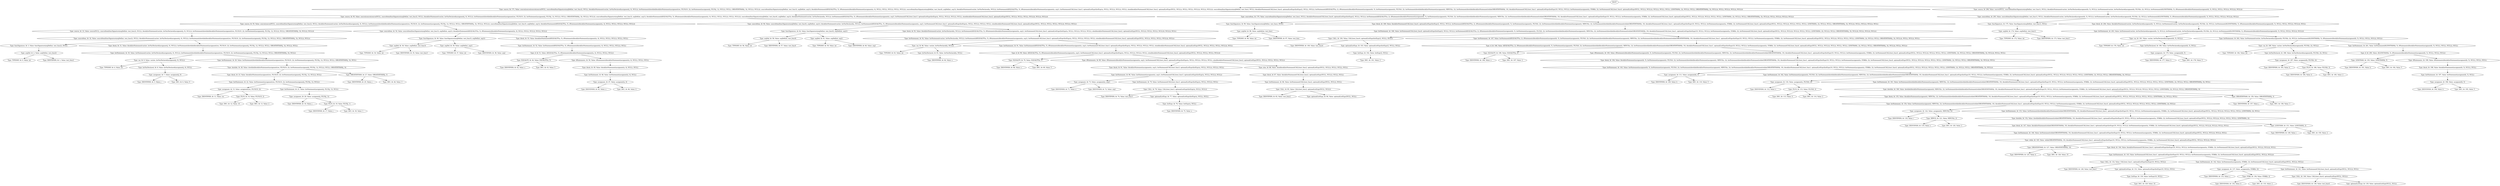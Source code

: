 digraph G {
"ROOT" -> "Type: source, Id: 171, Value: source(source(source(source(NULL, sourceItem(funcSignature(argDef(int, test_func2), NULL), block(listStatement(var(int, listVarDeclared(assigment(j, 0), NULL)), listStatement(dowhile(block(listStatement(assigment(res, PLUS(10, 2)), listStatement(assigment(j, PLUS(j, 1)), NULL)), NULL), GREATERTHAN(j, 3)), NULL)), NULL))), sourceItem(funcSignature(argDef(int, test_func3), argDef(int, arg1)), block(listStatement(if(EQUALITY(a, 5), ifStatements(block(listStatement(assigment(a, 4), NULL), NULL), NULL)), NULL), NULL))), sourceItem(funcSignature(argDef(int, test_func4), argDef(int, arg1)), block(listStatement(var(int, listVarDeclared(a, NULL)), listStatement(if(EQUALITY(a, 5), ifStatements(block(listStatement(assigment(a, arg1), listStatement(CALL(test_func3, optionalListExpr(listExpr(a, NULL), NULL)), NULL)), NULL), else(block(listStatement(CALL(test_func2, optionalListExpr(NULL, NULL)), NULL), NULL), NULL))), NULL)), NULL))), sourceItem(funcSignature(argDef(int, test_func), NULL), block(listStatement(CALL(test_func4, optionalListExpr(listExpr(2, NULL), NULL)), listStatement(if(EQUALITY(a, 2), ifStatements(block(listStatement(assigment(b, 5), listStatement(assigment(x, PLUS(4, 2)), listStatement(dowhile(block(listStatement(assigment(r, MINUS(x, 2)), listStatement(dowhile(block(listStatement(while(GREATERTHAN(k, 10), block(listStatement(CALL(test_func1, optionalListExpr(listExpr(10, NULL), NULL)), listStatement(assigment(a, STAR(b, 2)), listStatement(CALL(test_func4, optionalListExpr(NULL, NULL)), NULL))), NULL)), NULL), NULL), LESSTHAN(i, 2)), NULL)), NULL), GREATERTHAN(j, 3)), NULL))), NULL), NULL)), NULL)), NULL)))";
"Type: source, Id: 171, Value: source(source(source(source(NULL, sourceItem(funcSignature(argDef(int, test_func2), NULL), block(listStatement(var(int, listVarDeclared(assigment(j, 0), NULL)), listStatement(dowhile(block(listStatement(assigment(res, PLUS(10, 2)), listStatement(assigment(j, PLUS(j, 1)), NULL)), NULL), GREATERTHAN(j, 3)), NULL)), NULL))), sourceItem(funcSignature(argDef(int, test_func3), argDef(int, arg1)), block(listStatement(if(EQUALITY(a, 5), ifStatements(block(listStatement(assigment(a, 4), NULL), NULL), NULL)), NULL), NULL))), sourceItem(funcSignature(argDef(int, test_func4), argDef(int, arg1)), block(listStatement(var(int, listVarDeclared(a, NULL)), listStatement(if(EQUALITY(a, 5), ifStatements(block(listStatement(assigment(a, arg1), listStatement(CALL(test_func3, optionalListExpr(listExpr(a, NULL), NULL)), NULL)), NULL), else(block(listStatement(CALL(test_func2, optionalListExpr(NULL, NULL)), NULL), NULL), NULL))), NULL)), NULL))), sourceItem(funcSignature(argDef(int, test_func), NULL), block(listStatement(CALL(test_func4, optionalListExpr(listExpr(2, NULL), NULL)), listStatement(if(EQUALITY(a, 2), ifStatements(block(listStatement(assigment(b, 5), listStatement(assigment(x, PLUS(4, 2)), listStatement(dowhile(block(listStatement(assigment(r, MINUS(x, 2)), listStatement(dowhile(block(listStatement(while(GREATERTHAN(k, 10), block(listStatement(CALL(test_func1, optionalListExpr(listExpr(10, NULL), NULL)), listStatement(assigment(a, STAR(b, 2)), listStatement(CALL(test_func4, optionalListExpr(NULL, NULL)), NULL))), NULL)), NULL), NULL), LESSTHAN(i, 2)), NULL)), NULL), GREATERTHAN(j, 3)), NULL))), NULL), NULL)), NULL)), NULL)))" -> "Type: source, Id: 95, Value: source(source(source(NULL, sourceItem(funcSignature(argDef(int, test_func2), NULL), block(listStatement(var(int, listVarDeclared(assigment(j, 0), NULL)), listStatement(dowhile(block(listStatement(assigment(res, PLUS(10, 2)), listStatement(assigment(j, PLUS(j, 1)), NULL)), NULL), GREATERTHAN(j, 3)), NULL)), NULL))), sourceItem(funcSignature(argDef(int, test_func3), argDef(int, arg1)), block(listStatement(if(EQUALITY(a, 5), ifStatements(block(listStatement(assigment(a, 4), NULL), NULL), NULL)), NULL), NULL))), sourceItem(funcSignature(argDef(int, test_func4), argDef(int, arg1)), block(listStatement(var(int, listVarDeclared(a, NULL)), listStatement(if(EQUALITY(a, 5), ifStatements(block(listStatement(assigment(a, arg1), listStatement(CALL(test_func3, optionalListExpr(listExpr(a, NULL), NULL)), NULL)), NULL), else(block(listStatement(CALL(test_func2, optionalListExpr(NULL, NULL)), NULL), NULL), NULL))), NULL)), NULL)))";
"Type: source, Id: 95, Value: source(source(source(NULL, sourceItem(funcSignature(argDef(int, test_func2), NULL), block(listStatement(var(int, listVarDeclared(assigment(j, 0), NULL)), listStatement(dowhile(block(listStatement(assigment(res, PLUS(10, 2)), listStatement(assigment(j, PLUS(j, 1)), NULL)), NULL), GREATERTHAN(j, 3)), NULL)), NULL))), sourceItem(funcSignature(argDef(int, test_func3), argDef(int, arg1)), block(listStatement(if(EQUALITY(a, 5), ifStatements(block(listStatement(assigment(a, 4), NULL), NULL), NULL)), NULL), NULL))), sourceItem(funcSignature(argDef(int, test_func4), argDef(int, arg1)), block(listStatement(var(int, listVarDeclared(a, NULL)), listStatement(if(EQUALITY(a, 5), ifStatements(block(listStatement(assigment(a, arg1), listStatement(CALL(test_func3, optionalListExpr(listExpr(a, NULL), NULL)), NULL)), NULL), else(block(listStatement(CALL(test_func2, optionalListExpr(NULL, NULL)), NULL), NULL), NULL))), NULL)), NULL)))" -> "Type: source, Id: 55, Value: source(source(NULL, sourceItem(funcSignature(argDef(int, test_func2), NULL), block(listStatement(var(int, listVarDeclared(assigment(j, 0), NULL)), listStatement(dowhile(block(listStatement(assigment(res, PLUS(10, 2)), listStatement(assigment(j, PLUS(j, 1)), NULL)), NULL), GREATERTHAN(j, 3)), NULL)), NULL))), sourceItem(funcSignature(argDef(int, test_func3), argDef(int, arg1)), block(listStatement(if(EQUALITY(a, 5), ifStatements(block(listStatement(assigment(a, 4), NULL), NULL), NULL)), NULL), NULL)))";
"Type: source, Id: 55, Value: source(source(NULL, sourceItem(funcSignature(argDef(int, test_func2), NULL), block(listStatement(var(int, listVarDeclared(assigment(j, 0), NULL)), listStatement(dowhile(block(listStatement(assigment(res, PLUS(10, 2)), listStatement(assigment(j, PLUS(j, 1)), NULL)), NULL), GREATERTHAN(j, 3)), NULL)), NULL))), sourceItem(funcSignature(argDef(int, test_func3), argDef(int, arg1)), block(listStatement(if(EQUALITY(a, 5), ifStatements(block(listStatement(assigment(a, 4), NULL), NULL), NULL)), NULL), NULL)))" -> "Type: source, Id: 33, Value: source(NULL, sourceItem(funcSignature(argDef(int, test_func2), NULL), block(listStatement(var(int, listVarDeclared(assigment(j, 0), NULL)), listStatement(dowhile(block(listStatement(assigment(res, PLUS(10, 2)), listStatement(assigment(j, PLUS(j, 1)), NULL)), NULL), GREATERTHAN(j, 3)), NULL)), NULL)))";
"Type: source, Id: 33, Value: source(NULL, sourceItem(funcSignature(argDef(int, test_func2), NULL), block(listStatement(var(int, listVarDeclared(assigment(j, 0), NULL)), listStatement(dowhile(block(listStatement(assigment(res, PLUS(10, 2)), listStatement(assigment(j, PLUS(j, 1)), NULL)), NULL), GREATERTHAN(j, 3)), NULL)), NULL)))" -> "Type: sourceItem, Id: 32, Value: sourceItem(funcSignature(argDef(int, test_func2), NULL), block(listStatement(var(int, listVarDeclared(assigment(j, 0), NULL)), listStatement(dowhile(block(listStatement(assigment(res, PLUS(10, 2)), listStatement(assigment(j, PLUS(j, 1)), NULL)), NULL), GREATERTHAN(j, 3)), NULL)), NULL))";
"Type: sourceItem, Id: 32, Value: sourceItem(funcSignature(argDef(int, test_func2), NULL), block(listStatement(var(int, listVarDeclared(assigment(j, 0), NULL)), listStatement(dowhile(block(listStatement(assigment(res, PLUS(10, 2)), listStatement(assigment(j, PLUS(j, 1)), NULL)), NULL), GREATERTHAN(j, 3)), NULL)), NULL))" -> "Type: funcSignature, Id: 3, Value: funcSignature(argDef(int, test_func2), NULL)";
"Type: funcSignature, Id: 3, Value: funcSignature(argDef(int, test_func2), NULL)" -> "Type: argDef, Id: 2, Value: argDef(int, test_func2)";
"Type: argDef, Id: 2, Value: argDef(int, test_func2)" -> "Type: TYPEDEF, Id: 0, Value: int";
"Type: argDef, Id: 2, Value: argDef(int, test_func2)" -> "Type: IDENTIFIER, Id: 1, Value: test_func2";
"Type: sourceItem, Id: 32, Value: sourceItem(funcSignature(argDef(int, test_func2), NULL), block(listStatement(var(int, listVarDeclared(assigment(j, 0), NULL)), listStatement(dowhile(block(listStatement(assigment(res, PLUS(10, 2)), listStatement(assigment(j, PLUS(j, 1)), NULL)), NULL), GREATERTHAN(j, 3)), NULL)), NULL))" -> "Type: block, Id: 31, Value: block(listStatement(var(int, listVarDeclared(assigment(j, 0), NULL)), listStatement(dowhile(block(listStatement(assigment(res, PLUS(10, 2)), listStatement(assigment(j, PLUS(j, 1)), NULL)), NULL), GREATERTHAN(j, 3)), NULL)), NULL)";
"Type: block, Id: 31, Value: block(listStatement(var(int, listVarDeclared(assigment(j, 0), NULL)), listStatement(dowhile(block(listStatement(assigment(res, PLUS(10, 2)), listStatement(assigment(j, PLUS(j, 1)), NULL)), NULL), GREATERTHAN(j, 3)), NULL)), NULL)" -> "Type: listStatement, Id: 30, Value: listStatement(var(int, listVarDeclared(assigment(j, 0), NULL)), listStatement(dowhile(block(listStatement(assigment(res, PLUS(10, 2)), listStatement(assigment(j, PLUS(j, 1)), NULL)), NULL), GREATERTHAN(j, 3)), NULL))";
"Type: listStatement, Id: 30, Value: listStatement(var(int, listVarDeclared(assigment(j, 0), NULL)), listStatement(dowhile(block(listStatement(assigment(res, PLUS(10, 2)), listStatement(assigment(j, PLUS(j, 1)), NULL)), NULL), GREATERTHAN(j, 3)), NULL))" -> "Type: var, Id: 9, Value: var(int, listVarDeclared(assigment(j, 0), NULL))";
"Type: var, Id: 9, Value: var(int, listVarDeclared(assigment(j, 0), NULL))" -> "Type: TYPEDEF, Id: 4, Value: int";
"Type: var, Id: 9, Value: var(int, listVarDeclared(assigment(j, 0), NULL))" -> "Type: listVarDeclared, Id: 8, Value: listVarDeclared(assigment(j, 0), NULL)";
"Type: listVarDeclared, Id: 8, Value: listVarDeclared(assigment(j, 0), NULL)" -> "Type: assigment, Id: 7, Value: assigment(j, 0)";
"Type: assigment, Id: 7, Value: assigment(j, 0)" -> "Type: IDENTIFIER, Id: 5, Value: j";
"Type: assigment, Id: 7, Value: assigment(j, 0)" -> "Type: DEC, Id: 6, Value: 0";
"Type: listStatement, Id: 30, Value: listStatement(var(int, listVarDeclared(assigment(j, 0), NULL)), listStatement(dowhile(block(listStatement(assigment(res, PLUS(10, 2)), listStatement(assigment(j, PLUS(j, 1)), NULL)), NULL), GREATERTHAN(j, 3)), NULL))" -> "Type: listStatement, Id: 29, Value: listStatement(dowhile(block(listStatement(assigment(res, PLUS(10, 2)), listStatement(assigment(j, PLUS(j, 1)), NULL)), NULL), GREATERTHAN(j, 3)), NULL)";
"Type: listStatement, Id: 29, Value: listStatement(dowhile(block(listStatement(assigment(res, PLUS(10, 2)), listStatement(assigment(j, PLUS(j, 1)), NULL)), NULL), GREATERTHAN(j, 3)), NULL)" -> "Type: dowhile, Id: 28, Value: dowhile(block(listStatement(assigment(res, PLUS(10, 2)), listStatement(assigment(j, PLUS(j, 1)), NULL)), NULL), GREATERTHAN(j, 3))";
"Type: dowhile, Id: 28, Value: dowhile(block(listStatement(assigment(res, PLUS(10, 2)), listStatement(assigment(j, PLUS(j, 1)), NULL)), NULL), GREATERTHAN(j, 3))" -> "Type: block, Id: 23, Value: block(listStatement(assigment(res, PLUS(10, 2)), listStatement(assigment(j, PLUS(j, 1)), NULL)), NULL)";
"Type: block, Id: 23, Value: block(listStatement(assigment(res, PLUS(10, 2)), listStatement(assigment(j, PLUS(j, 1)), NULL)), NULL)" -> "Type: listStatement, Id: 22, Value: listStatement(assigment(res, PLUS(10, 2)), listStatement(assigment(j, PLUS(j, 1)), NULL))";
"Type: listStatement, Id: 22, Value: listStatement(assigment(res, PLUS(10, 2)), listStatement(assigment(j, PLUS(j, 1)), NULL))" -> "Type: assigment, Id: 15, Value: assigment(res, PLUS(10, 2))";
"Type: assigment, Id: 15, Value: assigment(res, PLUS(10, 2))" -> "Type: IDENTIFIER, Id: 11, Value: res";
"Type: assigment, Id: 15, Value: assigment(res, PLUS(10, 2))" -> "Type: PLUS, Id: 14, Value: PLUS(10, 2)";
"Type: PLUS, Id: 14, Value: PLUS(10, 2)" -> "Type: DEC, Id: 12, Value: 10";
"Type: PLUS, Id: 14, Value: PLUS(10, 2)" -> "Type: DEC, Id: 13, Value: 2";
"Type: listStatement, Id: 22, Value: listStatement(assigment(res, PLUS(10, 2)), listStatement(assigment(j, PLUS(j, 1)), NULL))" -> "Type: listStatement, Id: 21, Value: listStatement(assigment(j, PLUS(j, 1)), NULL)";
"Type: listStatement, Id: 21, Value: listStatement(assigment(j, PLUS(j, 1)), NULL)" -> "Type: assigment, Id: 20, Value: assigment(j, PLUS(j, 1))";
"Type: assigment, Id: 20, Value: assigment(j, PLUS(j, 1))" -> "Type: IDENTIFIER, Id: 16, Value: j";
"Type: assigment, Id: 20, Value: assigment(j, PLUS(j, 1))" -> "Type: PLUS, Id: 19, Value: PLUS(j, 1)";
"Type: PLUS, Id: 19, Value: PLUS(j, 1)" -> "Type: IDENTIFIER, Id: 17, Value: j";
"Type: PLUS, Id: 19, Value: PLUS(j, 1)" -> "Type: DEC, Id: 18, Value: 1";
"Type: dowhile, Id: 28, Value: dowhile(block(listStatement(assigment(res, PLUS(10, 2)), listStatement(assigment(j, PLUS(j, 1)), NULL)), NULL), GREATERTHAN(j, 3))" -> "Type: GREATERTHAN, Id: 27, Value: GREATERTHAN(j, 3)";
"Type: GREATERTHAN, Id: 27, Value: GREATERTHAN(j, 3)" -> "Type: IDENTIFIER, Id: 25, Value: j";
"Type: GREATERTHAN, Id: 27, Value: GREATERTHAN(j, 3)" -> "Type: DEC, Id: 26, Value: 3";
"Type: source, Id: 55, Value: source(source(NULL, sourceItem(funcSignature(argDef(int, test_func2), NULL), block(listStatement(var(int, listVarDeclared(assigment(j, 0), NULL)), listStatement(dowhile(block(listStatement(assigment(res, PLUS(10, 2)), listStatement(assigment(j, PLUS(j, 1)), NULL)), NULL), GREATERTHAN(j, 3)), NULL)), NULL))), sourceItem(funcSignature(argDef(int, test_func3), argDef(int, arg1)), block(listStatement(if(EQUALITY(a, 5), ifStatements(block(listStatement(assigment(a, 4), NULL), NULL), NULL)), NULL), NULL)))" -> "Type: sourceItem, Id: 54, Value: sourceItem(funcSignature(argDef(int, test_func3), argDef(int, arg1)), block(listStatement(if(EQUALITY(a, 5), ifStatements(block(listStatement(assigment(a, 4), NULL), NULL), NULL)), NULL), NULL))";
"Type: sourceItem, Id: 54, Value: sourceItem(funcSignature(argDef(int, test_func3), argDef(int, arg1)), block(listStatement(if(EQUALITY(a, 5), ifStatements(block(listStatement(assigment(a, 4), NULL), NULL), NULL)), NULL), NULL))" -> "Type: funcSignature, Id: 40, Value: funcSignature(argDef(int, test_func3), argDef(int, arg1))";
"Type: funcSignature, Id: 40, Value: funcSignature(argDef(int, test_func3), argDef(int, arg1))" -> "Type: argDef, Id: 36, Value: argDef(int, test_func3)";
"Type: argDef, Id: 36, Value: argDef(int, test_func3)" -> "Type: TYPEDEF, Id: 34, Value: int";
"Type: argDef, Id: 36, Value: argDef(int, test_func3)" -> "Type: IDENTIFIER, Id: 35, Value: test_func3";
"Type: funcSignature, Id: 40, Value: funcSignature(argDef(int, test_func3), argDef(int, arg1))" -> "Type: argDef, Id: 39, Value: argDef(int, arg1)";
"Type: argDef, Id: 39, Value: argDef(int, arg1)" -> "Type: TYPEDEF, Id: 37, Value: int";
"Type: argDef, Id: 39, Value: argDef(int, arg1)" -> "Type: IDENTIFIER, Id: 38, Value: arg1";
"Type: sourceItem, Id: 54, Value: sourceItem(funcSignature(argDef(int, test_func3), argDef(int, arg1)), block(listStatement(if(EQUALITY(a, 5), ifStatements(block(listStatement(assigment(a, 4), NULL), NULL), NULL)), NULL), NULL))" -> "Type: block, Id: 53, Value: block(listStatement(if(EQUALITY(a, 5), ifStatements(block(listStatement(assigment(a, 4), NULL), NULL), NULL)), NULL), NULL)";
"Type: block, Id: 53, Value: block(listStatement(if(EQUALITY(a, 5), ifStatements(block(listStatement(assigment(a, 4), NULL), NULL), NULL)), NULL), NULL)" -> "Type: listStatement, Id: 52, Value: listStatement(if(EQUALITY(a, 5), ifStatements(block(listStatement(assigment(a, 4), NULL), NULL), NULL)), NULL)";
"Type: listStatement, Id: 52, Value: listStatement(if(EQUALITY(a, 5), ifStatements(block(listStatement(assigment(a, 4), NULL), NULL), NULL)), NULL)" -> "Type: if, Id: 51, Value: if(EQUALITY(a, 5), ifStatements(block(listStatement(assigment(a, 4), NULL), NULL), NULL))";
"Type: if, Id: 51, Value: if(EQUALITY(a, 5), ifStatements(block(listStatement(assigment(a, 4), NULL), NULL), NULL))" -> "Type: EQUALITY, Id: 44, Value: EQUALITY(a, 5)";
"Type: EQUALITY, Id: 44, Value: EQUALITY(a, 5)" -> "Type: IDENTIFIER, Id: 42, Value: a";
"Type: EQUALITY, Id: 44, Value: EQUALITY(a, 5)" -> "Type: DEC, Id: 43, Value: 5";
"Type: if, Id: 51, Value: if(EQUALITY(a, 5), ifStatements(block(listStatement(assigment(a, 4), NULL), NULL), NULL))" -> "Type: ifStatements, Id: 50, Value: ifStatements(block(listStatement(assigment(a, 4), NULL), NULL), NULL)";
"Type: ifStatements, Id: 50, Value: ifStatements(block(listStatement(assigment(a, 4), NULL), NULL), NULL)" -> "Type: block, Id: 49, Value: block(listStatement(assigment(a, 4), NULL), NULL)";
"Type: block, Id: 49, Value: block(listStatement(assigment(a, 4), NULL), NULL)" -> "Type: listStatement, Id: 48, Value: listStatement(assigment(a, 4), NULL)";
"Type: listStatement, Id: 48, Value: listStatement(assigment(a, 4), NULL)" -> "Type: assigment, Id: 47, Value: assigment(a, 4)";
"Type: assigment, Id: 47, Value: assigment(a, 4)" -> "Type: IDENTIFIER, Id: 45, Value: a";
"Type: assigment, Id: 47, Value: assigment(a, 4)" -> "Type: DEC, Id: 46, Value: 4";
"Type: source, Id: 95, Value: source(source(source(NULL, sourceItem(funcSignature(argDef(int, test_func2), NULL), block(listStatement(var(int, listVarDeclared(assigment(j, 0), NULL)), listStatement(dowhile(block(listStatement(assigment(res, PLUS(10, 2)), listStatement(assigment(j, PLUS(j, 1)), NULL)), NULL), GREATERTHAN(j, 3)), NULL)), NULL))), sourceItem(funcSignature(argDef(int, test_func3), argDef(int, arg1)), block(listStatement(if(EQUALITY(a, 5), ifStatements(block(listStatement(assigment(a, 4), NULL), NULL), NULL)), NULL), NULL))), sourceItem(funcSignature(argDef(int, test_func4), argDef(int, arg1)), block(listStatement(var(int, listVarDeclared(a, NULL)), listStatement(if(EQUALITY(a, 5), ifStatements(block(listStatement(assigment(a, arg1), listStatement(CALL(test_func3, optionalListExpr(listExpr(a, NULL), NULL)), NULL)), NULL), else(block(listStatement(CALL(test_func2, optionalListExpr(NULL, NULL)), NULL), NULL), NULL))), NULL)), NULL)))" -> "Type: sourceItem, Id: 94, Value: sourceItem(funcSignature(argDef(int, test_func4), argDef(int, arg1)), block(listStatement(var(int, listVarDeclared(a, NULL)), listStatement(if(EQUALITY(a, 5), ifStatements(block(listStatement(assigment(a, arg1), listStatement(CALL(test_func3, optionalListExpr(listExpr(a, NULL), NULL)), NULL)), NULL), else(block(listStatement(CALL(test_func2, optionalListExpr(NULL, NULL)), NULL), NULL), NULL))), NULL)), NULL))";
"Type: sourceItem, Id: 94, Value: sourceItem(funcSignature(argDef(int, test_func4), argDef(int, arg1)), block(listStatement(var(int, listVarDeclared(a, NULL)), listStatement(if(EQUALITY(a, 5), ifStatements(block(listStatement(assigment(a, arg1), listStatement(CALL(test_func3, optionalListExpr(listExpr(a, NULL), NULL)), NULL)), NULL), else(block(listStatement(CALL(test_func2, optionalListExpr(NULL, NULL)), NULL), NULL), NULL))), NULL)), NULL))" -> "Type: funcSignature, Id: 62, Value: funcSignature(argDef(int, test_func4), argDef(int, arg1))";
"Type: funcSignature, Id: 62, Value: funcSignature(argDef(int, test_func4), argDef(int, arg1))" -> "Type: argDef, Id: 58, Value: argDef(int, test_func4)";
"Type: argDef, Id: 58, Value: argDef(int, test_func4)" -> "Type: TYPEDEF, Id: 56, Value: int";
"Type: argDef, Id: 58, Value: argDef(int, test_func4)" -> "Type: IDENTIFIER, Id: 57, Value: test_func4";
"Type: funcSignature, Id: 62, Value: funcSignature(argDef(int, test_func4), argDef(int, arg1))" -> "Type: argDef, Id: 61, Value: argDef(int, arg1)";
"Type: argDef, Id: 61, Value: argDef(int, arg1)" -> "Type: TYPEDEF, Id: 59, Value: int";
"Type: argDef, Id: 61, Value: argDef(int, arg1)" -> "Type: IDENTIFIER, Id: 60, Value: arg1";
"Type: sourceItem, Id: 94, Value: sourceItem(funcSignature(argDef(int, test_func4), argDef(int, arg1)), block(listStatement(var(int, listVarDeclared(a, NULL)), listStatement(if(EQUALITY(a, 5), ifStatements(block(listStatement(assigment(a, arg1), listStatement(CALL(test_func3, optionalListExpr(listExpr(a, NULL), NULL)), NULL)), NULL), else(block(listStatement(CALL(test_func2, optionalListExpr(NULL, NULL)), NULL), NULL), NULL))), NULL)), NULL))" -> "Type: block, Id: 93, Value: block(listStatement(var(int, listVarDeclared(a, NULL)), listStatement(if(EQUALITY(a, 5), ifStatements(block(listStatement(assigment(a, arg1), listStatement(CALL(test_func3, optionalListExpr(listExpr(a, NULL), NULL)), NULL)), NULL), else(block(listStatement(CALL(test_func2, optionalListExpr(NULL, NULL)), NULL), NULL), NULL))), NULL)), NULL)";
"Type: block, Id: 93, Value: block(listStatement(var(int, listVarDeclared(a, NULL)), listStatement(if(EQUALITY(a, 5), ifStatements(block(listStatement(assigment(a, arg1), listStatement(CALL(test_func3, optionalListExpr(listExpr(a, NULL), NULL)), NULL)), NULL), else(block(listStatement(CALL(test_func2, optionalListExpr(NULL, NULL)), NULL), NULL), NULL))), NULL)), NULL)" -> "Type: listStatement, Id: 92, Value: listStatement(var(int, listVarDeclared(a, NULL)), listStatement(if(EQUALITY(a, 5), ifStatements(block(listStatement(assigment(a, arg1), listStatement(CALL(test_func3, optionalListExpr(listExpr(a, NULL), NULL)), NULL)), NULL), else(block(listStatement(CALL(test_func2, optionalListExpr(NULL, NULL)), NULL), NULL), NULL))), NULL))";
"Type: listStatement, Id: 92, Value: listStatement(var(int, listVarDeclared(a, NULL)), listStatement(if(EQUALITY(a, 5), ifStatements(block(listStatement(assigment(a, arg1), listStatement(CALL(test_func3, optionalListExpr(listExpr(a, NULL), NULL)), NULL)), NULL), else(block(listStatement(CALL(test_func2, optionalListExpr(NULL, NULL)), NULL), NULL), NULL))), NULL))" -> "Type: var, Id: 66, Value: var(int, listVarDeclared(a, NULL))";
"Type: var, Id: 66, Value: var(int, listVarDeclared(a, NULL))" -> "Type: TYPEDEF, Id: 63, Value: int";
"Type: var, Id: 66, Value: var(int, listVarDeclared(a, NULL))" -> "Type: listVarDeclared, Id: 65, Value: listVarDeclared(a, NULL)";
"Type: listVarDeclared, Id: 65, Value: listVarDeclared(a, NULL)" -> "Type: IDENTIFIER, Id: 64, Value: a";
"Type: listStatement, Id: 92, Value: listStatement(var(int, listVarDeclared(a, NULL)), listStatement(if(EQUALITY(a, 5), ifStatements(block(listStatement(assigment(a, arg1), listStatement(CALL(test_func3, optionalListExpr(listExpr(a, NULL), NULL)), NULL)), NULL), else(block(listStatement(CALL(test_func2, optionalListExpr(NULL, NULL)), NULL), NULL), NULL))), NULL))" -> "Type: listStatement, Id: 91, Value: listStatement(if(EQUALITY(a, 5), ifStatements(block(listStatement(assigment(a, arg1), listStatement(CALL(test_func3, optionalListExpr(listExpr(a, NULL), NULL)), NULL)), NULL), else(block(listStatement(CALL(test_func2, optionalListExpr(NULL, NULL)), NULL), NULL), NULL))), NULL)";
"Type: listStatement, Id: 91, Value: listStatement(if(EQUALITY(a, 5), ifStatements(block(listStatement(assigment(a, arg1), listStatement(CALL(test_func3, optionalListExpr(listExpr(a, NULL), NULL)), NULL)), NULL), else(block(listStatement(CALL(test_func2, optionalListExpr(NULL, NULL)), NULL), NULL), NULL))), NULL)" -> "Type: if, Id: 90, Value: if(EQUALITY(a, 5), ifStatements(block(listStatement(assigment(a, arg1), listStatement(CALL(test_func3, optionalListExpr(listExpr(a, NULL), NULL)), NULL)), NULL), else(block(listStatement(CALL(test_func2, optionalListExpr(NULL, NULL)), NULL), NULL), NULL)))";
"Type: if, Id: 90, Value: if(EQUALITY(a, 5), ifStatements(block(listStatement(assigment(a, arg1), listStatement(CALL(test_func3, optionalListExpr(listExpr(a, NULL), NULL)), NULL)), NULL), else(block(listStatement(CALL(test_func2, optionalListExpr(NULL, NULL)), NULL), NULL), NULL)))" -> "Type: EQUALITY, Id: 70, Value: EQUALITY(a, 5)";
"Type: EQUALITY, Id: 70, Value: EQUALITY(a, 5)" -> "Type: IDENTIFIER, Id: 68, Value: a";
"Type: EQUALITY, Id: 70, Value: EQUALITY(a, 5)" -> "Type: DEC, Id: 69, Value: 5";
"Type: if, Id: 90, Value: if(EQUALITY(a, 5), ifStatements(block(listStatement(assigment(a, arg1), listStatement(CALL(test_func3, optionalListExpr(listExpr(a, NULL), NULL)), NULL)), NULL), else(block(listStatement(CALL(test_func2, optionalListExpr(NULL, NULL)), NULL), NULL), NULL)))" -> "Type: ifStatements, Id: 89, Value: ifStatements(block(listStatement(assigment(a, arg1), listStatement(CALL(test_func3, optionalListExpr(listExpr(a, NULL), NULL)), NULL)), NULL), else(block(listStatement(CALL(test_func2, optionalListExpr(NULL, NULL)), NULL), NULL), NULL))";
"Type: ifStatements, Id: 89, Value: ifStatements(block(listStatement(assigment(a, arg1), listStatement(CALL(test_func3, optionalListExpr(listExpr(a, NULL), NULL)), NULL)), NULL), else(block(listStatement(CALL(test_func2, optionalListExpr(NULL, NULL)), NULL), NULL), NULL))" -> "Type: block, Id: 81, Value: block(listStatement(assigment(a, arg1), listStatement(CALL(test_func3, optionalListExpr(listExpr(a, NULL), NULL)), NULL)), NULL)";
"Type: block, Id: 81, Value: block(listStatement(assigment(a, arg1), listStatement(CALL(test_func3, optionalListExpr(listExpr(a, NULL), NULL)), NULL)), NULL)" -> "Type: listStatement, Id: 80, Value: listStatement(assigment(a, arg1), listStatement(CALL(test_func3, optionalListExpr(listExpr(a, NULL), NULL)), NULL))";
"Type: listStatement, Id: 80, Value: listStatement(assigment(a, arg1), listStatement(CALL(test_func3, optionalListExpr(listExpr(a, NULL), NULL)), NULL))" -> "Type: assigment, Id: 73, Value: assigment(a, arg1)";
"Type: assigment, Id: 73, Value: assigment(a, arg1)" -> "Type: IDENTIFIER, Id: 71, Value: a";
"Type: assigment, Id: 73, Value: assigment(a, arg1)" -> "Type: IDENTIFIER, Id: 72, Value: arg1";
"Type: listStatement, Id: 80, Value: listStatement(assigment(a, arg1), listStatement(CALL(test_func3, optionalListExpr(listExpr(a, NULL), NULL)), NULL))" -> "Type: listStatement, Id: 79, Value: listStatement(CALL(test_func3, optionalListExpr(listExpr(a, NULL), NULL)), NULL)";
"Type: listStatement, Id: 79, Value: listStatement(CALL(test_func3, optionalListExpr(listExpr(a, NULL), NULL)), NULL)" -> "Type: CALL, Id: 78, Value: CALL(test_func3, optionalListExpr(listExpr(a, NULL), NULL))";
"Type: CALL, Id: 78, Value: CALL(test_func3, optionalListExpr(listExpr(a, NULL), NULL))" -> "Type: IDENTIFIER, Id: 74, Value: test_func3";
"Type: CALL, Id: 78, Value: CALL(test_func3, optionalListExpr(listExpr(a, NULL), NULL))" -> "Type: optionalListExpr, Id: 77, Value: optionalListExpr(listExpr(a, NULL), NULL)";
"Type: optionalListExpr, Id: 77, Value: optionalListExpr(listExpr(a, NULL), NULL)" -> "Type: listExpr, Id: 76, Value: listExpr(a, NULL)";
"Type: listExpr, Id: 76, Value: listExpr(a, NULL)" -> "Type: IDENTIFIER, Id: 75, Value: a";
"Type: ifStatements, Id: 89, Value: ifStatements(block(listStatement(assigment(a, arg1), listStatement(CALL(test_func3, optionalListExpr(listExpr(a, NULL), NULL)), NULL)), NULL), else(block(listStatement(CALL(test_func2, optionalListExpr(NULL, NULL)), NULL), NULL), NULL))" -> "Type: else, Id: 88, Value: else(block(listStatement(CALL(test_func2, optionalListExpr(NULL, NULL)), NULL), NULL), NULL)";
"Type: else, Id: 88, Value: else(block(listStatement(CALL(test_func2, optionalListExpr(NULL, NULL)), NULL), NULL), NULL)" -> "Type: block, Id: 87, Value: block(listStatement(CALL(test_func2, optionalListExpr(NULL, NULL)), NULL), NULL)";
"Type: block, Id: 87, Value: block(listStatement(CALL(test_func2, optionalListExpr(NULL, NULL)), NULL), NULL)" -> "Type: listStatement, Id: 86, Value: listStatement(CALL(test_func2, optionalListExpr(NULL, NULL)), NULL)";
"Type: listStatement, Id: 86, Value: listStatement(CALL(test_func2, optionalListExpr(NULL, NULL)), NULL)" -> "Type: CALL, Id: 85, Value: CALL(test_func2, optionalListExpr(NULL, NULL))";
"Type: CALL, Id: 85, Value: CALL(test_func2, optionalListExpr(NULL, NULL))" -> "Type: IDENTIFIER, Id: 83, Value: test_func2";
"Type: CALL, Id: 85, Value: CALL(test_func2, optionalListExpr(NULL, NULL))" -> "Type: optionalListExpr, Id: 84, Value: optionalListExpr(NULL, NULL)";
"Type: source, Id: 171, Value: source(source(source(source(NULL, sourceItem(funcSignature(argDef(int, test_func2), NULL), block(listStatement(var(int, listVarDeclared(assigment(j, 0), NULL)), listStatement(dowhile(block(listStatement(assigment(res, PLUS(10, 2)), listStatement(assigment(j, PLUS(j, 1)), NULL)), NULL), GREATERTHAN(j, 3)), NULL)), NULL))), sourceItem(funcSignature(argDef(int, test_func3), argDef(int, arg1)), block(listStatement(if(EQUALITY(a, 5), ifStatements(block(listStatement(assigment(a, 4), NULL), NULL), NULL)), NULL), NULL))), sourceItem(funcSignature(argDef(int, test_func4), argDef(int, arg1)), block(listStatement(var(int, listVarDeclared(a, NULL)), listStatement(if(EQUALITY(a, 5), ifStatements(block(listStatement(assigment(a, arg1), listStatement(CALL(test_func3, optionalListExpr(listExpr(a, NULL), NULL)), NULL)), NULL), else(block(listStatement(CALL(test_func2, optionalListExpr(NULL, NULL)), NULL), NULL), NULL))), NULL)), NULL))), sourceItem(funcSignature(argDef(int, test_func), NULL), block(listStatement(CALL(test_func4, optionalListExpr(listExpr(2, NULL), NULL)), listStatement(if(EQUALITY(a, 2), ifStatements(block(listStatement(assigment(b, 5), listStatement(assigment(x, PLUS(4, 2)), listStatement(dowhile(block(listStatement(assigment(r, MINUS(x, 2)), listStatement(dowhile(block(listStatement(while(GREATERTHAN(k, 10), block(listStatement(CALL(test_func1, optionalListExpr(listExpr(10, NULL), NULL)), listStatement(assigment(a, STAR(b, 2)), listStatement(CALL(test_func4, optionalListExpr(NULL, NULL)), NULL))), NULL)), NULL), NULL), LESSTHAN(i, 2)), NULL)), NULL), GREATERTHAN(j, 3)), NULL))), NULL), NULL)), NULL)), NULL)))" -> "Type: sourceItem, Id: 170, Value: sourceItem(funcSignature(argDef(int, test_func), NULL), block(listStatement(CALL(test_func4, optionalListExpr(listExpr(2, NULL), NULL)), listStatement(if(EQUALITY(a, 2), ifStatements(block(listStatement(assigment(b, 5), listStatement(assigment(x, PLUS(4, 2)), listStatement(dowhile(block(listStatement(assigment(r, MINUS(x, 2)), listStatement(dowhile(block(listStatement(while(GREATERTHAN(k, 10), block(listStatement(CALL(test_func1, optionalListExpr(listExpr(10, NULL), NULL)), listStatement(assigment(a, STAR(b, 2)), listStatement(CALL(test_func4, optionalListExpr(NULL, NULL)), NULL))), NULL)), NULL), NULL), LESSTHAN(i, 2)), NULL)), NULL), GREATERTHAN(j, 3)), NULL))), NULL), NULL)), NULL)), NULL))";
"Type: sourceItem, Id: 170, Value: sourceItem(funcSignature(argDef(int, test_func), NULL), block(listStatement(CALL(test_func4, optionalListExpr(listExpr(2, NULL), NULL)), listStatement(if(EQUALITY(a, 2), ifStatements(block(listStatement(assigment(b, 5), listStatement(assigment(x, PLUS(4, 2)), listStatement(dowhile(block(listStatement(assigment(r, MINUS(x, 2)), listStatement(dowhile(block(listStatement(while(GREATERTHAN(k, 10), block(listStatement(CALL(test_func1, optionalListExpr(listExpr(10, NULL), NULL)), listStatement(assigment(a, STAR(b, 2)), listStatement(CALL(test_func4, optionalListExpr(NULL, NULL)), NULL))), NULL)), NULL), NULL), LESSTHAN(i, 2)), NULL)), NULL), GREATERTHAN(j, 3)), NULL))), NULL), NULL)), NULL)), NULL))" -> "Type: funcSignature, Id: 99, Value: funcSignature(argDef(int, test_func), NULL)";
"Type: funcSignature, Id: 99, Value: funcSignature(argDef(int, test_func), NULL)" -> "Type: argDef, Id: 98, Value: argDef(int, test_func)";
"Type: argDef, Id: 98, Value: argDef(int, test_func)" -> "Type: TYPEDEF, Id: 96, Value: int";
"Type: argDef, Id: 98, Value: argDef(int, test_func)" -> "Type: IDENTIFIER, Id: 97, Value: test_func";
"Type: sourceItem, Id: 170, Value: sourceItem(funcSignature(argDef(int, test_func), NULL), block(listStatement(CALL(test_func4, optionalListExpr(listExpr(2, NULL), NULL)), listStatement(if(EQUALITY(a, 2), ifStatements(block(listStatement(assigment(b, 5), listStatement(assigment(x, PLUS(4, 2)), listStatement(dowhile(block(listStatement(assigment(r, MINUS(x, 2)), listStatement(dowhile(block(listStatement(while(GREATERTHAN(k, 10), block(listStatement(CALL(test_func1, optionalListExpr(listExpr(10, NULL), NULL)), listStatement(assigment(a, STAR(b, 2)), listStatement(CALL(test_func4, optionalListExpr(NULL, NULL)), NULL))), NULL)), NULL), NULL), LESSTHAN(i, 2)), NULL)), NULL), GREATERTHAN(j, 3)), NULL))), NULL), NULL)), NULL)), NULL))" -> "Type: block, Id: 169, Value: block(listStatement(CALL(test_func4, optionalListExpr(listExpr(2, NULL), NULL)), listStatement(if(EQUALITY(a, 2), ifStatements(block(listStatement(assigment(b, 5), listStatement(assigment(x, PLUS(4, 2)), listStatement(dowhile(block(listStatement(assigment(r, MINUS(x, 2)), listStatement(dowhile(block(listStatement(while(GREATERTHAN(k, 10), block(listStatement(CALL(test_func1, optionalListExpr(listExpr(10, NULL), NULL)), listStatement(assigment(a, STAR(b, 2)), listStatement(CALL(test_func4, optionalListExpr(NULL, NULL)), NULL))), NULL)), NULL), NULL), LESSTHAN(i, 2)), NULL)), NULL), GREATERTHAN(j, 3)), NULL))), NULL), NULL)), NULL)), NULL)";
"Type: block, Id: 169, Value: block(listStatement(CALL(test_func4, optionalListExpr(listExpr(2, NULL), NULL)), listStatement(if(EQUALITY(a, 2), ifStatements(block(listStatement(assigment(b, 5), listStatement(assigment(x, PLUS(4, 2)), listStatement(dowhile(block(listStatement(assigment(r, MINUS(x, 2)), listStatement(dowhile(block(listStatement(while(GREATERTHAN(k, 10), block(listStatement(CALL(test_func1, optionalListExpr(listExpr(10, NULL), NULL)), listStatement(assigment(a, STAR(b, 2)), listStatement(CALL(test_func4, optionalListExpr(NULL, NULL)), NULL))), NULL)), NULL), NULL), LESSTHAN(i, 2)), NULL)), NULL), GREATERTHAN(j, 3)), NULL))), NULL), NULL)), NULL)), NULL)" -> "Type: listStatement, Id: 168, Value: listStatement(CALL(test_func4, optionalListExpr(listExpr(2, NULL), NULL)), listStatement(if(EQUALITY(a, 2), ifStatements(block(listStatement(assigment(b, 5), listStatement(assigment(x, PLUS(4, 2)), listStatement(dowhile(block(listStatement(assigment(r, MINUS(x, 2)), listStatement(dowhile(block(listStatement(while(GREATERTHAN(k, 10), block(listStatement(CALL(test_func1, optionalListExpr(listExpr(10, NULL), NULL)), listStatement(assigment(a, STAR(b, 2)), listStatement(CALL(test_func4, optionalListExpr(NULL, NULL)), NULL))), NULL)), NULL), NULL), LESSTHAN(i, 2)), NULL)), NULL), GREATERTHAN(j, 3)), NULL))), NULL), NULL)), NULL))";
"Type: listStatement, Id: 168, Value: listStatement(CALL(test_func4, optionalListExpr(listExpr(2, NULL), NULL)), listStatement(if(EQUALITY(a, 2), ifStatements(block(listStatement(assigment(b, 5), listStatement(assigment(x, PLUS(4, 2)), listStatement(dowhile(block(listStatement(assigment(r, MINUS(x, 2)), listStatement(dowhile(block(listStatement(while(GREATERTHAN(k, 10), block(listStatement(CALL(test_func1, optionalListExpr(listExpr(10, NULL), NULL)), listStatement(assigment(a, STAR(b, 2)), listStatement(CALL(test_func4, optionalListExpr(NULL, NULL)), NULL))), NULL)), NULL), NULL), LESSTHAN(i, 2)), NULL)), NULL), GREATERTHAN(j, 3)), NULL))), NULL), NULL)), NULL))" -> "Type: CALL, Id: 104, Value: CALL(test_func4, optionalListExpr(listExpr(2, NULL), NULL))";
"Type: CALL, Id: 104, Value: CALL(test_func4, optionalListExpr(listExpr(2, NULL), NULL))" -> "Type: IDENTIFIER, Id: 100, Value: test_func4";
"Type: CALL, Id: 104, Value: CALL(test_func4, optionalListExpr(listExpr(2, NULL), NULL))" -> "Type: optionalListExpr, Id: 103, Value: optionalListExpr(listExpr(2, NULL), NULL)";
"Type: optionalListExpr, Id: 103, Value: optionalListExpr(listExpr(2, NULL), NULL)" -> "Type: listExpr, Id: 102, Value: listExpr(2, NULL)";
"Type: listExpr, Id: 102, Value: listExpr(2, NULL)" -> "Type: DEC, Id: 101, Value: 2";
"Type: listStatement, Id: 168, Value: listStatement(CALL(test_func4, optionalListExpr(listExpr(2, NULL), NULL)), listStatement(if(EQUALITY(a, 2), ifStatements(block(listStatement(assigment(b, 5), listStatement(assigment(x, PLUS(4, 2)), listStatement(dowhile(block(listStatement(assigment(r, MINUS(x, 2)), listStatement(dowhile(block(listStatement(while(GREATERTHAN(k, 10), block(listStatement(CALL(test_func1, optionalListExpr(listExpr(10, NULL), NULL)), listStatement(assigment(a, STAR(b, 2)), listStatement(CALL(test_func4, optionalListExpr(NULL, NULL)), NULL))), NULL)), NULL), NULL), LESSTHAN(i, 2)), NULL)), NULL), GREATERTHAN(j, 3)), NULL))), NULL), NULL)), NULL))" -> "Type: listStatement, Id: 167, Value: listStatement(if(EQUALITY(a, 2), ifStatements(block(listStatement(assigment(b, 5), listStatement(assigment(x, PLUS(4, 2)), listStatement(dowhile(block(listStatement(assigment(r, MINUS(x, 2)), listStatement(dowhile(block(listStatement(while(GREATERTHAN(k, 10), block(listStatement(CALL(test_func1, optionalListExpr(listExpr(10, NULL), NULL)), listStatement(assigment(a, STAR(b, 2)), listStatement(CALL(test_func4, optionalListExpr(NULL, NULL)), NULL))), NULL)), NULL), NULL), LESSTHAN(i, 2)), NULL)), NULL), GREATERTHAN(j, 3)), NULL))), NULL), NULL)), NULL)";
"Type: listStatement, Id: 167, Value: listStatement(if(EQUALITY(a, 2), ifStatements(block(listStatement(assigment(b, 5), listStatement(assigment(x, PLUS(4, 2)), listStatement(dowhile(block(listStatement(assigment(r, MINUS(x, 2)), listStatement(dowhile(block(listStatement(while(GREATERTHAN(k, 10), block(listStatement(CALL(test_func1, optionalListExpr(listExpr(10, NULL), NULL)), listStatement(assigment(a, STAR(b, 2)), listStatement(CALL(test_func4, optionalListExpr(NULL, NULL)), NULL))), NULL)), NULL), NULL), LESSTHAN(i, 2)), NULL)), NULL), GREATERTHAN(j, 3)), NULL))), NULL), NULL)), NULL)" -> "Type: if, Id: 166, Value: if(EQUALITY(a, 2), ifStatements(block(listStatement(assigment(b, 5), listStatement(assigment(x, PLUS(4, 2)), listStatement(dowhile(block(listStatement(assigment(r, MINUS(x, 2)), listStatement(dowhile(block(listStatement(while(GREATERTHAN(k, 10), block(listStatement(CALL(test_func1, optionalListExpr(listExpr(10, NULL), NULL)), listStatement(assigment(a, STAR(b, 2)), listStatement(CALL(test_func4, optionalListExpr(NULL, NULL)), NULL))), NULL)), NULL), NULL), LESSTHAN(i, 2)), NULL)), NULL), GREATERTHAN(j, 3)), NULL))), NULL), NULL))";
"Type: if, Id: 166, Value: if(EQUALITY(a, 2), ifStatements(block(listStatement(assigment(b, 5), listStatement(assigment(x, PLUS(4, 2)), listStatement(dowhile(block(listStatement(assigment(r, MINUS(x, 2)), listStatement(dowhile(block(listStatement(while(GREATERTHAN(k, 10), block(listStatement(CALL(test_func1, optionalListExpr(listExpr(10, NULL), NULL)), listStatement(assigment(a, STAR(b, 2)), listStatement(CALL(test_func4, optionalListExpr(NULL, NULL)), NULL))), NULL)), NULL), NULL), LESSTHAN(i, 2)), NULL)), NULL), GREATERTHAN(j, 3)), NULL))), NULL), NULL))" -> "Type: EQUALITY, Id: 108, Value: EQUALITY(a, 2)";
"Type: EQUALITY, Id: 108, Value: EQUALITY(a, 2)" -> "Type: IDENTIFIER, Id: 106, Value: a";
"Type: EQUALITY, Id: 108, Value: EQUALITY(a, 2)" -> "Type: DEC, Id: 107, Value: 2";
"Type: if, Id: 166, Value: if(EQUALITY(a, 2), ifStatements(block(listStatement(assigment(b, 5), listStatement(assigment(x, PLUS(4, 2)), listStatement(dowhile(block(listStatement(assigment(r, MINUS(x, 2)), listStatement(dowhile(block(listStatement(while(GREATERTHAN(k, 10), block(listStatement(CALL(test_func1, optionalListExpr(listExpr(10, NULL), NULL)), listStatement(assigment(a, STAR(b, 2)), listStatement(CALL(test_func4, optionalListExpr(NULL, NULL)), NULL))), NULL)), NULL), NULL), LESSTHAN(i, 2)), NULL)), NULL), GREATERTHAN(j, 3)), NULL))), NULL), NULL))" -> "Type: ifStatements, Id: 165, Value: ifStatements(block(listStatement(assigment(b, 5), listStatement(assigment(x, PLUS(4, 2)), listStatement(dowhile(block(listStatement(assigment(r, MINUS(x, 2)), listStatement(dowhile(block(listStatement(while(GREATERTHAN(k, 10), block(listStatement(CALL(test_func1, optionalListExpr(listExpr(10, NULL), NULL)), listStatement(assigment(a, STAR(b, 2)), listStatement(CALL(test_func4, optionalListExpr(NULL, NULL)), NULL))), NULL)), NULL), NULL), LESSTHAN(i, 2)), NULL)), NULL), GREATERTHAN(j, 3)), NULL))), NULL), NULL)";
"Type: ifStatements, Id: 165, Value: ifStatements(block(listStatement(assigment(b, 5), listStatement(assigment(x, PLUS(4, 2)), listStatement(dowhile(block(listStatement(assigment(r, MINUS(x, 2)), listStatement(dowhile(block(listStatement(while(GREATERTHAN(k, 10), block(listStatement(CALL(test_func1, optionalListExpr(listExpr(10, NULL), NULL)), listStatement(assigment(a, STAR(b, 2)), listStatement(CALL(test_func4, optionalListExpr(NULL, NULL)), NULL))), NULL)), NULL), NULL), LESSTHAN(i, 2)), NULL)), NULL), GREATERTHAN(j, 3)), NULL))), NULL), NULL)" -> "Type: block, Id: 164, Value: block(listStatement(assigment(b, 5), listStatement(assigment(x, PLUS(4, 2)), listStatement(dowhile(block(listStatement(assigment(r, MINUS(x, 2)), listStatement(dowhile(block(listStatement(while(GREATERTHAN(k, 10), block(listStatement(CALL(test_func1, optionalListExpr(listExpr(10, NULL), NULL)), listStatement(assigment(a, STAR(b, 2)), listStatement(CALL(test_func4, optionalListExpr(NULL, NULL)), NULL))), NULL)), NULL), NULL), LESSTHAN(i, 2)), NULL)), NULL), GREATERTHAN(j, 3)), NULL))), NULL)";
"Type: block, Id: 164, Value: block(listStatement(assigment(b, 5), listStatement(assigment(x, PLUS(4, 2)), listStatement(dowhile(block(listStatement(assigment(r, MINUS(x, 2)), listStatement(dowhile(block(listStatement(while(GREATERTHAN(k, 10), block(listStatement(CALL(test_func1, optionalListExpr(listExpr(10, NULL), NULL)), listStatement(assigment(a, STAR(b, 2)), listStatement(CALL(test_func4, optionalListExpr(NULL, NULL)), NULL))), NULL)), NULL), NULL), LESSTHAN(i, 2)), NULL)), NULL), GREATERTHAN(j, 3)), NULL))), NULL)" -> "Type: listStatement, Id: 163, Value: listStatement(assigment(b, 5), listStatement(assigment(x, PLUS(4, 2)), listStatement(dowhile(block(listStatement(assigment(r, MINUS(x, 2)), listStatement(dowhile(block(listStatement(while(GREATERTHAN(k, 10), block(listStatement(CALL(test_func1, optionalListExpr(listExpr(10, NULL), NULL)), listStatement(assigment(a, STAR(b, 2)), listStatement(CALL(test_func4, optionalListExpr(NULL, NULL)), NULL))), NULL)), NULL), NULL), LESSTHAN(i, 2)), NULL)), NULL), GREATERTHAN(j, 3)), NULL)))";
"Type: listStatement, Id: 163, Value: listStatement(assigment(b, 5), listStatement(assigment(x, PLUS(4, 2)), listStatement(dowhile(block(listStatement(assigment(r, MINUS(x, 2)), listStatement(dowhile(block(listStatement(while(GREATERTHAN(k, 10), block(listStatement(CALL(test_func1, optionalListExpr(listExpr(10, NULL), NULL)), listStatement(assigment(a, STAR(b, 2)), listStatement(CALL(test_func4, optionalListExpr(NULL, NULL)), NULL))), NULL)), NULL), NULL), LESSTHAN(i, 2)), NULL)), NULL), GREATERTHAN(j, 3)), NULL)))" -> "Type: assigment, Id: 111, Value: assigment(b, 5)";
"Type: assigment, Id: 111, Value: assigment(b, 5)" -> "Type: IDENTIFIER, Id: 109, Value: b";
"Type: assigment, Id: 111, Value: assigment(b, 5)" -> "Type: DEC, Id: 110, Value: 5";
"Type: listStatement, Id: 163, Value: listStatement(assigment(b, 5), listStatement(assigment(x, PLUS(4, 2)), listStatement(dowhile(block(listStatement(assigment(r, MINUS(x, 2)), listStatement(dowhile(block(listStatement(while(GREATERTHAN(k, 10), block(listStatement(CALL(test_func1, optionalListExpr(listExpr(10, NULL), NULL)), listStatement(assigment(a, STAR(b, 2)), listStatement(CALL(test_func4, optionalListExpr(NULL, NULL)), NULL))), NULL)), NULL), NULL), LESSTHAN(i, 2)), NULL)), NULL), GREATERTHAN(j, 3)), NULL)))" -> "Type: listStatement, Id: 162, Value: listStatement(assigment(x, PLUS(4, 2)), listStatement(dowhile(block(listStatement(assigment(r, MINUS(x, 2)), listStatement(dowhile(block(listStatement(while(GREATERTHAN(k, 10), block(listStatement(CALL(test_func1, optionalListExpr(listExpr(10, NULL), NULL)), listStatement(assigment(a, STAR(b, 2)), listStatement(CALL(test_func4, optionalListExpr(NULL, NULL)), NULL))), NULL)), NULL), NULL), LESSTHAN(i, 2)), NULL)), NULL), GREATERTHAN(j, 3)), NULL))";
"Type: listStatement, Id: 162, Value: listStatement(assigment(x, PLUS(4, 2)), listStatement(dowhile(block(listStatement(assigment(r, MINUS(x, 2)), listStatement(dowhile(block(listStatement(while(GREATERTHAN(k, 10), block(listStatement(CALL(test_func1, optionalListExpr(listExpr(10, NULL), NULL)), listStatement(assigment(a, STAR(b, 2)), listStatement(CALL(test_func4, optionalListExpr(NULL, NULL)), NULL))), NULL)), NULL), NULL), LESSTHAN(i, 2)), NULL)), NULL), GREATERTHAN(j, 3)), NULL))" -> "Type: assigment, Id: 116, Value: assigment(x, PLUS(4, 2))";
"Type: assigment, Id: 116, Value: assigment(x, PLUS(4, 2))" -> "Type: IDENTIFIER, Id: 112, Value: x";
"Type: assigment, Id: 116, Value: assigment(x, PLUS(4, 2))" -> "Type: PLUS, Id: 115, Value: PLUS(4, 2)";
"Type: PLUS, Id: 115, Value: PLUS(4, 2)" -> "Type: DEC, Id: 113, Value: 4";
"Type: PLUS, Id: 115, Value: PLUS(4, 2)" -> "Type: DEC, Id: 114, Value: 2";
"Type: listStatement, Id: 162, Value: listStatement(assigment(x, PLUS(4, 2)), listStatement(dowhile(block(listStatement(assigment(r, MINUS(x, 2)), listStatement(dowhile(block(listStatement(while(GREATERTHAN(k, 10), block(listStatement(CALL(test_func1, optionalListExpr(listExpr(10, NULL), NULL)), listStatement(assigment(a, STAR(b, 2)), listStatement(CALL(test_func4, optionalListExpr(NULL, NULL)), NULL))), NULL)), NULL), NULL), LESSTHAN(i, 2)), NULL)), NULL), GREATERTHAN(j, 3)), NULL))" -> "Type: listStatement, Id: 161, Value: listStatement(dowhile(block(listStatement(assigment(r, MINUS(x, 2)), listStatement(dowhile(block(listStatement(while(GREATERTHAN(k, 10), block(listStatement(CALL(test_func1, optionalListExpr(listExpr(10, NULL), NULL)), listStatement(assigment(a, STAR(b, 2)), listStatement(CALL(test_func4, optionalListExpr(NULL, NULL)), NULL))), NULL)), NULL), NULL), LESSTHAN(i, 2)), NULL)), NULL), GREATERTHAN(j, 3)), NULL)";
"Type: listStatement, Id: 161, Value: listStatement(dowhile(block(listStatement(assigment(r, MINUS(x, 2)), listStatement(dowhile(block(listStatement(while(GREATERTHAN(k, 10), block(listStatement(CALL(test_func1, optionalListExpr(listExpr(10, NULL), NULL)), listStatement(assigment(a, STAR(b, 2)), listStatement(CALL(test_func4, optionalListExpr(NULL, NULL)), NULL))), NULL)), NULL), NULL), LESSTHAN(i, 2)), NULL)), NULL), GREATERTHAN(j, 3)), NULL)" -> "Type: dowhile, Id: 160, Value: dowhile(block(listStatement(assigment(r, MINUS(x, 2)), listStatement(dowhile(block(listStatement(while(GREATERTHAN(k, 10), block(listStatement(CALL(test_func1, optionalListExpr(listExpr(10, NULL), NULL)), listStatement(assigment(a, STAR(b, 2)), listStatement(CALL(test_func4, optionalListExpr(NULL, NULL)), NULL))), NULL)), NULL), NULL), LESSTHAN(i, 2)), NULL)), NULL), GREATERTHAN(j, 3))";
"Type: dowhile, Id: 160, Value: dowhile(block(listStatement(assigment(r, MINUS(x, 2)), listStatement(dowhile(block(listStatement(while(GREATERTHAN(k, 10), block(listStatement(CALL(test_func1, optionalListExpr(listExpr(10, NULL), NULL)), listStatement(assigment(a, STAR(b, 2)), listStatement(CALL(test_func4, optionalListExpr(NULL, NULL)), NULL))), NULL)), NULL), NULL), LESSTHAN(i, 2)), NULL)), NULL), GREATERTHAN(j, 3))" -> "Type: block, Id: 155, Value: block(listStatement(assigment(r, MINUS(x, 2)), listStatement(dowhile(block(listStatement(while(GREATERTHAN(k, 10), block(listStatement(CALL(test_func1, optionalListExpr(listExpr(10, NULL), NULL)), listStatement(assigment(a, STAR(b, 2)), listStatement(CALL(test_func4, optionalListExpr(NULL, NULL)), NULL))), NULL)), NULL), NULL), LESSTHAN(i, 2)), NULL)), NULL)";
"Type: block, Id: 155, Value: block(listStatement(assigment(r, MINUS(x, 2)), listStatement(dowhile(block(listStatement(while(GREATERTHAN(k, 10), block(listStatement(CALL(test_func1, optionalListExpr(listExpr(10, NULL), NULL)), listStatement(assigment(a, STAR(b, 2)), listStatement(CALL(test_func4, optionalListExpr(NULL, NULL)), NULL))), NULL)), NULL), NULL), LESSTHAN(i, 2)), NULL)), NULL)" -> "Type: listStatement, Id: 154, Value: listStatement(assigment(r, MINUS(x, 2)), listStatement(dowhile(block(listStatement(while(GREATERTHAN(k, 10), block(listStatement(CALL(test_func1, optionalListExpr(listExpr(10, NULL), NULL)), listStatement(assigment(a, STAR(b, 2)), listStatement(CALL(test_func4, optionalListExpr(NULL, NULL)), NULL))), NULL)), NULL), NULL), LESSTHAN(i, 2)), NULL))";
"Type: listStatement, Id: 154, Value: listStatement(assigment(r, MINUS(x, 2)), listStatement(dowhile(block(listStatement(while(GREATERTHAN(k, 10), block(listStatement(CALL(test_func1, optionalListExpr(listExpr(10, NULL), NULL)), listStatement(assigment(a, STAR(b, 2)), listStatement(CALL(test_func4, optionalListExpr(NULL, NULL)), NULL))), NULL)), NULL), NULL), LESSTHAN(i, 2)), NULL))" -> "Type: assigment, Id: 122, Value: assigment(r, MINUS(x, 2))";
"Type: assigment, Id: 122, Value: assigment(r, MINUS(x, 2))" -> "Type: IDENTIFIER, Id: 118, Value: r";
"Type: assigment, Id: 122, Value: assigment(r, MINUS(x, 2))" -> "Type: MINUS, Id: 121, Value: MINUS(x, 2)";
"Type: MINUS, Id: 121, Value: MINUS(x, 2)" -> "Type: IDENTIFIER, Id: 119, Value: x";
"Type: MINUS, Id: 121, Value: MINUS(x, 2)" -> "Type: DEC, Id: 120, Value: 2";
"Type: listStatement, Id: 154, Value: listStatement(assigment(r, MINUS(x, 2)), listStatement(dowhile(block(listStatement(while(GREATERTHAN(k, 10), block(listStatement(CALL(test_func1, optionalListExpr(listExpr(10, NULL), NULL)), listStatement(assigment(a, STAR(b, 2)), listStatement(CALL(test_func4, optionalListExpr(NULL, NULL)), NULL))), NULL)), NULL), NULL), LESSTHAN(i, 2)), NULL))" -> "Type: listStatement, Id: 153, Value: listStatement(dowhile(block(listStatement(while(GREATERTHAN(k, 10), block(listStatement(CALL(test_func1, optionalListExpr(listExpr(10, NULL), NULL)), listStatement(assigment(a, STAR(b, 2)), listStatement(CALL(test_func4, optionalListExpr(NULL, NULL)), NULL))), NULL)), NULL), NULL), LESSTHAN(i, 2)), NULL)";
"Type: listStatement, Id: 153, Value: listStatement(dowhile(block(listStatement(while(GREATERTHAN(k, 10), block(listStatement(CALL(test_func1, optionalListExpr(listExpr(10, NULL), NULL)), listStatement(assigment(a, STAR(b, 2)), listStatement(CALL(test_func4, optionalListExpr(NULL, NULL)), NULL))), NULL)), NULL), NULL), LESSTHAN(i, 2)), NULL)" -> "Type: dowhile, Id: 152, Value: dowhile(block(listStatement(while(GREATERTHAN(k, 10), block(listStatement(CALL(test_func1, optionalListExpr(listExpr(10, NULL), NULL)), listStatement(assigment(a, STAR(b, 2)), listStatement(CALL(test_func4, optionalListExpr(NULL, NULL)), NULL))), NULL)), NULL), NULL), LESSTHAN(i, 2))";
"Type: dowhile, Id: 152, Value: dowhile(block(listStatement(while(GREATERTHAN(k, 10), block(listStatement(CALL(test_func1, optionalListExpr(listExpr(10, NULL), NULL)), listStatement(assigment(a, STAR(b, 2)), listStatement(CALL(test_func4, optionalListExpr(NULL, NULL)), NULL))), NULL)), NULL), NULL), LESSTHAN(i, 2))" -> "Type: block, Id: 147, Value: block(listStatement(while(GREATERTHAN(k, 10), block(listStatement(CALL(test_func1, optionalListExpr(listExpr(10, NULL), NULL)), listStatement(assigment(a, STAR(b, 2)), listStatement(CALL(test_func4, optionalListExpr(NULL, NULL)), NULL))), NULL)), NULL), NULL)";
"Type: block, Id: 147, Value: block(listStatement(while(GREATERTHAN(k, 10), block(listStatement(CALL(test_func1, optionalListExpr(listExpr(10, NULL), NULL)), listStatement(assigment(a, STAR(b, 2)), listStatement(CALL(test_func4, optionalListExpr(NULL, NULL)), NULL))), NULL)), NULL), NULL)" -> "Type: listStatement, Id: 146, Value: listStatement(while(GREATERTHAN(k, 10), block(listStatement(CALL(test_func1, optionalListExpr(listExpr(10, NULL), NULL)), listStatement(assigment(a, STAR(b, 2)), listStatement(CALL(test_func4, optionalListExpr(NULL, NULL)), NULL))), NULL)), NULL)";
"Type: listStatement, Id: 146, Value: listStatement(while(GREATERTHAN(k, 10), block(listStatement(CALL(test_func1, optionalListExpr(listExpr(10, NULL), NULL)), listStatement(assigment(a, STAR(b, 2)), listStatement(CALL(test_func4, optionalListExpr(NULL, NULL)), NULL))), NULL)), NULL)" -> "Type: while, Id: 145, Value: while(GREATERTHAN(k, 10), block(listStatement(CALL(test_func1, optionalListExpr(listExpr(10, NULL), NULL)), listStatement(assigment(a, STAR(b, 2)), listStatement(CALL(test_func4, optionalListExpr(NULL, NULL)), NULL))), NULL))";
"Type: while, Id: 145, Value: while(GREATERTHAN(k, 10), block(listStatement(CALL(test_func1, optionalListExpr(listExpr(10, NULL), NULL)), listStatement(assigment(a, STAR(b, 2)), listStatement(CALL(test_func4, optionalListExpr(NULL, NULL)), NULL))), NULL))" -> "Type: GREATERTHAN, Id: 127, Value: GREATERTHAN(k, 10)";
"Type: GREATERTHAN, Id: 127, Value: GREATERTHAN(k, 10)" -> "Type: IDENTIFIER, Id: 125, Value: k";
"Type: GREATERTHAN, Id: 127, Value: GREATERTHAN(k, 10)" -> "Type: DEC, Id: 126, Value: 10";
"Type: while, Id: 145, Value: while(GREATERTHAN(k, 10), block(listStatement(CALL(test_func1, optionalListExpr(listExpr(10, NULL), NULL)), listStatement(assigment(a, STAR(b, 2)), listStatement(CALL(test_func4, optionalListExpr(NULL, NULL)), NULL))), NULL))" -> "Type: block, Id: 144, Value: block(listStatement(CALL(test_func1, optionalListExpr(listExpr(10, NULL), NULL)), listStatement(assigment(a, STAR(b, 2)), listStatement(CALL(test_func4, optionalListExpr(NULL, NULL)), NULL))), NULL)";
"Type: block, Id: 144, Value: block(listStatement(CALL(test_func1, optionalListExpr(listExpr(10, NULL), NULL)), listStatement(assigment(a, STAR(b, 2)), listStatement(CALL(test_func4, optionalListExpr(NULL, NULL)), NULL))), NULL)" -> "Type: listStatement, Id: 143, Value: listStatement(CALL(test_func1, optionalListExpr(listExpr(10, NULL), NULL)), listStatement(assigment(a, STAR(b, 2)), listStatement(CALL(test_func4, optionalListExpr(NULL, NULL)), NULL)))";
"Type: listStatement, Id: 143, Value: listStatement(CALL(test_func1, optionalListExpr(listExpr(10, NULL), NULL)), listStatement(assigment(a, STAR(b, 2)), listStatement(CALL(test_func4, optionalListExpr(NULL, NULL)), NULL)))" -> "Type: CALL, Id: 132, Value: CALL(test_func1, optionalListExpr(listExpr(10, NULL), NULL))";
"Type: CALL, Id: 132, Value: CALL(test_func1, optionalListExpr(listExpr(10, NULL), NULL))" -> "Type: IDENTIFIER, Id: 128, Value: test_func1";
"Type: CALL, Id: 132, Value: CALL(test_func1, optionalListExpr(listExpr(10, NULL), NULL))" -> "Type: optionalListExpr, Id: 131, Value: optionalListExpr(listExpr(10, NULL), NULL)";
"Type: optionalListExpr, Id: 131, Value: optionalListExpr(listExpr(10, NULL), NULL)" -> "Type: listExpr, Id: 130, Value: listExpr(10, NULL)";
"Type: listExpr, Id: 130, Value: listExpr(10, NULL)" -> "Type: DEC, Id: 129, Value: 10";
"Type: listStatement, Id: 143, Value: listStatement(CALL(test_func1, optionalListExpr(listExpr(10, NULL), NULL)), listStatement(assigment(a, STAR(b, 2)), listStatement(CALL(test_func4, optionalListExpr(NULL, NULL)), NULL)))" -> "Type: listStatement, Id: 142, Value: listStatement(assigment(a, STAR(b, 2)), listStatement(CALL(test_func4, optionalListExpr(NULL, NULL)), NULL))";
"Type: listStatement, Id: 142, Value: listStatement(assigment(a, STAR(b, 2)), listStatement(CALL(test_func4, optionalListExpr(NULL, NULL)), NULL))" -> "Type: assigment, Id: 137, Value: assigment(a, STAR(b, 2))";
"Type: assigment, Id: 137, Value: assigment(a, STAR(b, 2))" -> "Type: IDENTIFIER, Id: 133, Value: a";
"Type: assigment, Id: 137, Value: assigment(a, STAR(b, 2))" -> "Type: STAR, Id: 136, Value: STAR(b, 2)";
"Type: STAR, Id: 136, Value: STAR(b, 2)" -> "Type: IDENTIFIER, Id: 134, Value: b";
"Type: STAR, Id: 136, Value: STAR(b, 2)" -> "Type: DEC, Id: 135, Value: 2";
"Type: listStatement, Id: 142, Value: listStatement(assigment(a, STAR(b, 2)), listStatement(CALL(test_func4, optionalListExpr(NULL, NULL)), NULL))" -> "Type: listStatement, Id: 141, Value: listStatement(CALL(test_func4, optionalListExpr(NULL, NULL)), NULL)";
"Type: listStatement, Id: 141, Value: listStatement(CALL(test_func4, optionalListExpr(NULL, NULL)), NULL)" -> "Type: CALL, Id: 140, Value: CALL(test_func4, optionalListExpr(NULL, NULL))";
"Type: CALL, Id: 140, Value: CALL(test_func4, optionalListExpr(NULL, NULL))" -> "Type: IDENTIFIER, Id: 138, Value: test_func4";
"Type: CALL, Id: 140, Value: CALL(test_func4, optionalListExpr(NULL, NULL))" -> "Type: optionalListExpr, Id: 139, Value: optionalListExpr(NULL, NULL)";
"Type: dowhile, Id: 152, Value: dowhile(block(listStatement(while(GREATERTHAN(k, 10), block(listStatement(CALL(test_func1, optionalListExpr(listExpr(10, NULL), NULL)), listStatement(assigment(a, STAR(b, 2)), listStatement(CALL(test_func4, optionalListExpr(NULL, NULL)), NULL))), NULL)), NULL), NULL), LESSTHAN(i, 2))" -> "Type: LESSTHAN, Id: 151, Value: LESSTHAN(i, 2)";
"Type: LESSTHAN, Id: 151, Value: LESSTHAN(i, 2)" -> "Type: IDENTIFIER, Id: 149, Value: i";
"Type: LESSTHAN, Id: 151, Value: LESSTHAN(i, 2)" -> "Type: DEC, Id: 150, Value: 2";
"Type: dowhile, Id: 160, Value: dowhile(block(listStatement(assigment(r, MINUS(x, 2)), listStatement(dowhile(block(listStatement(while(GREATERTHAN(k, 10), block(listStatement(CALL(test_func1, optionalListExpr(listExpr(10, NULL), NULL)), listStatement(assigment(a, STAR(b, 2)), listStatement(CALL(test_func4, optionalListExpr(NULL, NULL)), NULL))), NULL)), NULL), NULL), LESSTHAN(i, 2)), NULL)), NULL), GREATERTHAN(j, 3))" -> "Type: GREATERTHAN, Id: 159, Value: GREATERTHAN(j, 3)";
"Type: GREATERTHAN, Id: 159, Value: GREATERTHAN(j, 3)" -> "Type: IDENTIFIER, Id: 157, Value: j";
"Type: GREATERTHAN, Id: 159, Value: GREATERTHAN(j, 3)" -> "Type: DEC, Id: 158, Value: 3";
"ROOT" -> "Type: source, Id: 206, Value: source(NULL, sourceItem(funcSignature(argDef(int, test_func1), NULL), block(listStatement(var(int, listVarDeclared(assigment(b, 5), NULL)), listStatement(var(int, listVarDeclared(assigment(k, PLUS(b, 2)), NULL)), listStatement(if(LESSTHAN(k, 5), ifStatements(block(listStatement(assigment(b, 5), NULL), NULL), NULL)), NULL))), NULL)))";
"Type: source, Id: 206, Value: source(NULL, sourceItem(funcSignature(argDef(int, test_func1), NULL), block(listStatement(var(int, listVarDeclared(assigment(b, 5), NULL)), listStatement(var(int, listVarDeclared(assigment(k, PLUS(b, 2)), NULL)), listStatement(if(LESSTHAN(k, 5), ifStatements(block(listStatement(assigment(b, 5), NULL), NULL), NULL)), NULL))), NULL)))" -> "Type: sourceItem, Id: 205, Value: sourceItem(funcSignature(argDef(int, test_func1), NULL), block(listStatement(var(int, listVarDeclared(assigment(b, 5), NULL)), listStatement(var(int, listVarDeclared(assigment(k, PLUS(b, 2)), NULL)), listStatement(if(LESSTHAN(k, 5), ifStatements(block(listStatement(assigment(b, 5), NULL), NULL), NULL)), NULL))), NULL))";
"Type: sourceItem, Id: 205, Value: sourceItem(funcSignature(argDef(int, test_func1), NULL), block(listStatement(var(int, listVarDeclared(assigment(b, 5), NULL)), listStatement(var(int, listVarDeclared(assigment(k, PLUS(b, 2)), NULL)), listStatement(if(LESSTHAN(k, 5), ifStatements(block(listStatement(assigment(b, 5), NULL), NULL), NULL)), NULL))), NULL))" -> "Type: funcSignature, Id: 175, Value: funcSignature(argDef(int, test_func1), NULL)";
"Type: funcSignature, Id: 175, Value: funcSignature(argDef(int, test_func1), NULL)" -> "Type: argDef, Id: 174, Value: argDef(int, test_func1)";
"Type: argDef, Id: 174, Value: argDef(int, test_func1)" -> "Type: TYPEDEF, Id: 172, Value: int";
"Type: argDef, Id: 174, Value: argDef(int, test_func1)" -> "Type: IDENTIFIER, Id: 173, Value: test_func1";
"Type: sourceItem, Id: 205, Value: sourceItem(funcSignature(argDef(int, test_func1), NULL), block(listStatement(var(int, listVarDeclared(assigment(b, 5), NULL)), listStatement(var(int, listVarDeclared(assigment(k, PLUS(b, 2)), NULL)), listStatement(if(LESSTHAN(k, 5), ifStatements(block(listStatement(assigment(b, 5), NULL), NULL), NULL)), NULL))), NULL))" -> "Type: block, Id: 204, Value: block(listStatement(var(int, listVarDeclared(assigment(b, 5), NULL)), listStatement(var(int, listVarDeclared(assigment(k, PLUS(b, 2)), NULL)), listStatement(if(LESSTHAN(k, 5), ifStatements(block(listStatement(assigment(b, 5), NULL), NULL), NULL)), NULL))), NULL)";
"Type: block, Id: 204, Value: block(listStatement(var(int, listVarDeclared(assigment(b, 5), NULL)), listStatement(var(int, listVarDeclared(assigment(k, PLUS(b, 2)), NULL)), listStatement(if(LESSTHAN(k, 5), ifStatements(block(listStatement(assigment(b, 5), NULL), NULL), NULL)), NULL))), NULL)" -> "Type: listStatement, Id: 203, Value: listStatement(var(int, listVarDeclared(assigment(b, 5), NULL)), listStatement(var(int, listVarDeclared(assigment(k, PLUS(b, 2)), NULL)), listStatement(if(LESSTHAN(k, 5), ifStatements(block(listStatement(assigment(b, 5), NULL), NULL), NULL)), NULL)))";
"Type: listStatement, Id: 203, Value: listStatement(var(int, listVarDeclared(assigment(b, 5), NULL)), listStatement(var(int, listVarDeclared(assigment(k, PLUS(b, 2)), NULL)), listStatement(if(LESSTHAN(k, 5), ifStatements(block(listStatement(assigment(b, 5), NULL), NULL), NULL)), NULL)))" -> "Type: var, Id: 181, Value: var(int, listVarDeclared(assigment(b, 5), NULL))";
"Type: var, Id: 181, Value: var(int, listVarDeclared(assigment(b, 5), NULL))" -> "Type: TYPEDEF, Id: 176, Value: int";
"Type: var, Id: 181, Value: var(int, listVarDeclared(assigment(b, 5), NULL))" -> "Type: listVarDeclared, Id: 180, Value: listVarDeclared(assigment(b, 5), NULL)";
"Type: listVarDeclared, Id: 180, Value: listVarDeclared(assigment(b, 5), NULL)" -> "Type: assigment, Id: 179, Value: assigment(b, 5)";
"Type: assigment, Id: 179, Value: assigment(b, 5)" -> "Type: IDENTIFIER, Id: 177, Value: b";
"Type: assigment, Id: 179, Value: assigment(b, 5)" -> "Type: DEC, Id: 178, Value: 5";
"Type: listStatement, Id: 203, Value: listStatement(var(int, listVarDeclared(assigment(b, 5), NULL)), listStatement(var(int, listVarDeclared(assigment(k, PLUS(b, 2)), NULL)), listStatement(if(LESSTHAN(k, 5), ifStatements(block(listStatement(assigment(b, 5), NULL), NULL), NULL)), NULL)))" -> "Type: listStatement, Id: 202, Value: listStatement(var(int, listVarDeclared(assigment(k, PLUS(b, 2)), NULL)), listStatement(if(LESSTHAN(k, 5), ifStatements(block(listStatement(assigment(b, 5), NULL), NULL), NULL)), NULL))";
"Type: listStatement, Id: 202, Value: listStatement(var(int, listVarDeclared(assigment(k, PLUS(b, 2)), NULL)), listStatement(if(LESSTHAN(k, 5), ifStatements(block(listStatement(assigment(b, 5), NULL), NULL), NULL)), NULL))" -> "Type: var, Id: 189, Value: var(int, listVarDeclared(assigment(k, PLUS(b, 2)), NULL))";
"Type: var, Id: 189, Value: var(int, listVarDeclared(assigment(k, PLUS(b, 2)), NULL))" -> "Type: TYPEDEF, Id: 182, Value: int";
"Type: var, Id: 189, Value: var(int, listVarDeclared(assigment(k, PLUS(b, 2)), NULL))" -> "Type: listVarDeclared, Id: 188, Value: listVarDeclared(assigment(k, PLUS(b, 2)), NULL)";
"Type: listVarDeclared, Id: 188, Value: listVarDeclared(assigment(k, PLUS(b, 2)), NULL)" -> "Type: assigment, Id: 187, Value: assigment(k, PLUS(b, 2))";
"Type: assigment, Id: 187, Value: assigment(k, PLUS(b, 2))" -> "Type: IDENTIFIER, Id: 183, Value: k";
"Type: assigment, Id: 187, Value: assigment(k, PLUS(b, 2))" -> "Type: PLUS, Id: 186, Value: PLUS(b, 2)";
"Type: PLUS, Id: 186, Value: PLUS(b, 2)" -> "Type: IDENTIFIER, Id: 184, Value: b";
"Type: PLUS, Id: 186, Value: PLUS(b, 2)" -> "Type: DEC, Id: 185, Value: 2";
"Type: listStatement, Id: 202, Value: listStatement(var(int, listVarDeclared(assigment(k, PLUS(b, 2)), NULL)), listStatement(if(LESSTHAN(k, 5), ifStatements(block(listStatement(assigment(b, 5), NULL), NULL), NULL)), NULL))" -> "Type: listStatement, Id: 201, Value: listStatement(if(LESSTHAN(k, 5), ifStatements(block(listStatement(assigment(b, 5), NULL), NULL), NULL)), NULL)";
"Type: listStatement, Id: 201, Value: listStatement(if(LESSTHAN(k, 5), ifStatements(block(listStatement(assigment(b, 5), NULL), NULL), NULL)), NULL)" -> "Type: if, Id: 200, Value: if(LESSTHAN(k, 5), ifStatements(block(listStatement(assigment(b, 5), NULL), NULL), NULL))";
"Type: if, Id: 200, Value: if(LESSTHAN(k, 5), ifStatements(block(listStatement(assigment(b, 5), NULL), NULL), NULL))" -> "Type: LESSTHAN, Id: 193, Value: LESSTHAN(k, 5)";
"Type: LESSTHAN, Id: 193, Value: LESSTHAN(k, 5)" -> "Type: IDENTIFIER, Id: 191, Value: k";
"Type: LESSTHAN, Id: 193, Value: LESSTHAN(k, 5)" -> "Type: DEC, Id: 192, Value: 5";
"Type: if, Id: 200, Value: if(LESSTHAN(k, 5), ifStatements(block(listStatement(assigment(b, 5), NULL), NULL), NULL))" -> "Type: ifStatements, Id: 199, Value: ifStatements(block(listStatement(assigment(b, 5), NULL), NULL), NULL)";
"Type: ifStatements, Id: 199, Value: ifStatements(block(listStatement(assigment(b, 5), NULL), NULL), NULL)" -> "Type: block, Id: 198, Value: block(listStatement(assigment(b, 5), NULL), NULL)";
"Type: block, Id: 198, Value: block(listStatement(assigment(b, 5), NULL), NULL)" -> "Type: listStatement, Id: 197, Value: listStatement(assigment(b, 5), NULL)";
"Type: listStatement, Id: 197, Value: listStatement(assigment(b, 5), NULL)" -> "Type: assigment, Id: 196, Value: assigment(b, 5)";
"Type: assigment, Id: 196, Value: assigment(b, 5)" -> "Type: IDENTIFIER, Id: 194, Value: b";
"Type: assigment, Id: 196, Value: assigment(b, 5)" -> "Type: DEC, Id: 195, Value: 5";

}
